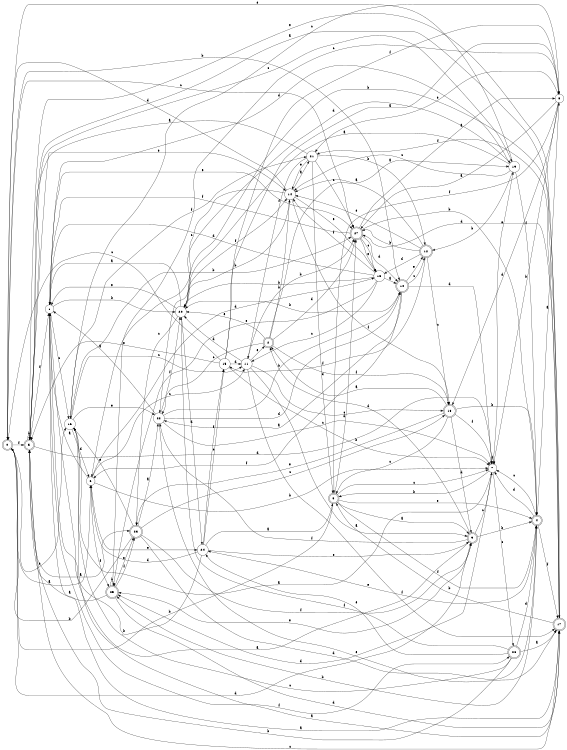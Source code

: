 digraph n23_7 {
__start0 [label="" shape="none"];

rankdir=LR;
size="8,5";

s0 [style="rounded,filled", color="black", fillcolor="white" shape="doublecircle", label="0"];
s1 [style="filled", color="black", fillcolor="white" shape="circle", label="1"];
s2 [style="rounded,filled", color="black", fillcolor="white" shape="doublecircle", label="2"];
s3 [style="rounded,filled", color="black", fillcolor="white" shape="doublecircle", label="3"];
s4 [style="rounded,filled", color="black", fillcolor="white" shape="doublecircle", label="4"];
s5 [style="rounded,filled", color="black", fillcolor="white" shape="doublecircle", label="5"];
s6 [style="filled", color="black", fillcolor="white" shape="circle", label="6"];
s7 [style="filled", color="black", fillcolor="white" shape="circle", label="7"];
s8 [style="filled", color="black", fillcolor="white" shape="circle", label="8"];
s9 [style="rounded,filled", color="black", fillcolor="white" shape="doublecircle", label="9"];
s10 [style="rounded,filled", color="black", fillcolor="white" shape="doublecircle", label="10"];
s11 [style="filled", color="black", fillcolor="white" shape="circle", label="11"];
s12 [style="rounded,filled", color="black", fillcolor="white" shape="doublecircle", label="12"];
s13 [style="filled", color="black", fillcolor="white" shape="circle", label="13"];
s14 [style="filled", color="black", fillcolor="white" shape="circle", label="14"];
s15 [style="filled", color="black", fillcolor="white" shape="circle", label="15"];
s16 [style="filled", color="black", fillcolor="white" shape="circle", label="16"];
s17 [style="rounded,filled", color="black", fillcolor="white" shape="doublecircle", label="17"];
s18 [style="rounded,filled", color="black", fillcolor="white" shape="doublecircle", label="18"];
s19 [style="filled", color="black", fillcolor="white" shape="circle", label="19"];
s20 [style="filled", color="black", fillcolor="white" shape="circle", label="20"];
s21 [style="filled", color="black", fillcolor="white" shape="circle", label="21"];
s22 [style="filled", color="black", fillcolor="white" shape="circle", label="22"];
s23 [style="rounded,filled", color="black", fillcolor="white" shape="doublecircle", label="23"];
s24 [style="filled", color="black", fillcolor="white" shape="circle", label="24"];
s25 [style="rounded,filled", color="black", fillcolor="white" shape="doublecircle", label="25"];
s26 [style="rounded,filled", color="black", fillcolor="white" shape="doublecircle", label="26"];
s27 [style="rounded,filled", color="black", fillcolor="white" shape="doublecircle", label="27"];
s0 -> s6 [label="a"];
s0 -> s10 [label="b"];
s0 -> s27 [label="c"];
s0 -> s9 [label="d"];
s0 -> s16 [label="e"];
s0 -> s5 [label="f"];
s1 -> s17 [label="a"];
s1 -> s20 [label="b"];
s1 -> s16 [label="c"];
s1 -> s19 [label="d"];
s1 -> s27 [label="e"];
s1 -> s26 [label="f"];
s2 -> s19 [label="a"];
s2 -> s14 [label="b"];
s2 -> s22 [label="c"];
s2 -> s27 [label="d"];
s2 -> s20 [label="e"];
s2 -> s18 [label="f"];
s3 -> s9 [label="a"];
s3 -> s0 [label="b"];
s3 -> s7 [label="c"];
s3 -> s27 [label="d"];
s3 -> s4 [label="e"];
s3 -> s4 [label="f"];
s4 -> s8 [label="a"];
s4 -> s25 [label="b"];
s4 -> s7 [label="c"];
s4 -> s7 [label="d"];
s4 -> s24 [label="e"];
s4 -> s17 [label="f"];
s5 -> s23 [label="a"];
s5 -> s5 [label="b"];
s5 -> s19 [label="c"];
s5 -> s7 [label="d"];
s5 -> s14 [label="e"];
s5 -> s1 [label="f"];
s6 -> s1 [label="a"];
s6 -> s7 [label="b"];
s6 -> s11 [label="c"];
s6 -> s13 [label="d"];
s6 -> s24 [label="e"];
s6 -> s25 [label="f"];
s7 -> s16 [label="a"];
s7 -> s3 [label="b"];
s7 -> s26 [label="c"];
s7 -> s25 [label="d"];
s7 -> s19 [label="e"];
s7 -> s7 [label="f"];
s8 -> s27 [label="a"];
s8 -> s7 [label="b"];
s8 -> s16 [label="c"];
s8 -> s18 [label="d"];
s8 -> s21 [label="e"];
s8 -> s3 [label="f"];
s9 -> s1 [label="a"];
s9 -> s4 [label="b"];
s9 -> s7 [label="c"];
s9 -> s2 [label="d"];
s9 -> s25 [label="e"];
s9 -> s22 [label="f"];
s10 -> s22 [label="a"];
s10 -> s20 [label="b"];
s10 -> s12 [label="c"];
s10 -> s7 [label="d"];
s10 -> s12 [label="e"];
s10 -> s6 [label="f"];
s11 -> s9 [label="a"];
s11 -> s27 [label="b"];
s11 -> s18 [label="c"];
s11 -> s20 [label="d"];
s11 -> s2 [label="e"];
s11 -> s17 [label="f"];
s12 -> s14 [label="a"];
s12 -> s27 [label="b"];
s12 -> s18 [label="c"];
s12 -> s13 [label="d"];
s12 -> s14 [label="e"];
s12 -> s15 [label="f"];
s13 -> s10 [label="a"];
s13 -> s20 [label="b"];
s13 -> s11 [label="c"];
s13 -> s1 [label="d"];
s13 -> s25 [label="e"];
s13 -> s14 [label="f"];
s14 -> s21 [label="a"];
s14 -> s20 [label="b"];
s14 -> s6 [label="c"];
s14 -> s0 [label="d"];
s14 -> s13 [label="e"];
s14 -> s18 [label="f"];
s15 -> s8 [label="a"];
s15 -> s7 [label="b"];
s15 -> s0 [label="c"];
s15 -> s11 [label="d"];
s15 -> s5 [label="e"];
s15 -> s8 [label="f"];
s16 -> s17 [label="a"];
s16 -> s27 [label="b"];
s16 -> s11 [label="c"];
s16 -> s6 [label="d"];
s16 -> s22 [label="e"];
s16 -> s21 [label="f"];
s17 -> s5 [label="a"];
s17 -> s3 [label="b"];
s17 -> s5 [label="c"];
s17 -> s27 [label="d"];
s17 -> s5 [label="e"];
s17 -> s21 [label="f"];
s18 -> s2 [label="a"];
s18 -> s4 [label="b"];
s18 -> s3 [label="c"];
s18 -> s9 [label="d"];
s18 -> s23 [label="e"];
s18 -> s7 [label="f"];
s19 -> s20 [label="a"];
s19 -> s12 [label="b"];
s19 -> s14 [label="c"];
s19 -> s22 [label="d"];
s19 -> s0 [label="e"];
s19 -> s4 [label="f"];
s20 -> s1 [label="a"];
s20 -> s17 [label="b"];
s20 -> s23 [label="c"];
s20 -> s24 [label="d"];
s20 -> s1 [label="e"];
s20 -> s14 [label="f"];
s21 -> s5 [label="a"];
s21 -> s12 [label="b"];
s21 -> s27 [label="c"];
s21 -> s3 [label="d"];
s21 -> s14 [label="e"];
s21 -> s11 [label="f"];
s22 -> s1 [label="a"];
s22 -> s10 [label="b"];
s22 -> s7 [label="c"];
s22 -> s10 [label="d"];
s22 -> s17 [label="e"];
s22 -> s20 [label="f"];
s23 -> s22 [label="a"];
s23 -> s0 [label="b"];
s23 -> s18 [label="c"];
s23 -> s4 [label="d"];
s23 -> s16 [label="e"];
s23 -> s9 [label="f"];
s24 -> s3 [label="a"];
s24 -> s1 [label="b"];
s24 -> s15 [label="c"];
s24 -> s6 [label="d"];
s24 -> s9 [label="e"];
s24 -> s15 [label="f"];
s25 -> s5 [label="a"];
s25 -> s25 [label="b"];
s25 -> s8 [label="c"];
s25 -> s17 [label="d"];
s25 -> s23 [label="e"];
s25 -> s23 [label="f"];
s26 -> s17 [label="a"];
s26 -> s5 [label="b"];
s26 -> s16 [label="c"];
s26 -> s4 [label="d"];
s26 -> s24 [label="e"];
s26 -> s20 [label="f"];
s27 -> s8 [label="a"];
s27 -> s4 [label="b"];
s27 -> s13 [label="c"];
s27 -> s10 [label="d"];
s27 -> s13 [label="e"];
s27 -> s1 [label="f"];

}